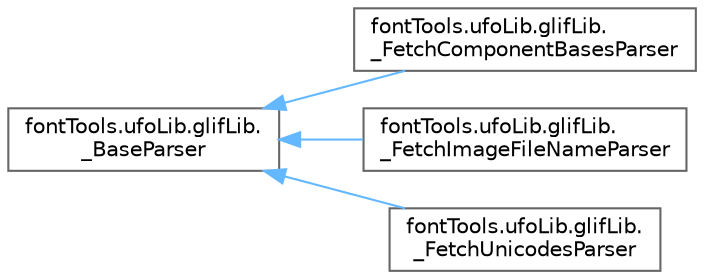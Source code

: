 digraph "Graphical Class Hierarchy"
{
 // LATEX_PDF_SIZE
  bgcolor="transparent";
  edge [fontname=Helvetica,fontsize=10,labelfontname=Helvetica,labelfontsize=10];
  node [fontname=Helvetica,fontsize=10,shape=box,height=0.2,width=0.4];
  rankdir="LR";
  Node0 [id="Node000000",label="fontTools.ufoLib.glifLib.\l_BaseParser",height=0.2,width=0.4,color="grey40", fillcolor="white", style="filled",URL="$d1/d12/classfontTools_1_1ufoLib_1_1glifLib_1_1__BaseParser.html",tooltip=" "];
  Node0 -> Node1 [id="edge3431_Node000000_Node000001",dir="back",color="steelblue1",style="solid",tooltip=" "];
  Node1 [id="Node000001",label="fontTools.ufoLib.glifLib.\l_FetchComponentBasesParser",height=0.2,width=0.4,color="grey40", fillcolor="white", style="filled",URL="$d0/de3/classfontTools_1_1ufoLib_1_1glifLib_1_1__FetchComponentBasesParser.html",tooltip=" "];
  Node0 -> Node2 [id="edge3432_Node000000_Node000002",dir="back",color="steelblue1",style="solid",tooltip=" "];
  Node2 [id="Node000002",label="fontTools.ufoLib.glifLib.\l_FetchImageFileNameParser",height=0.2,width=0.4,color="grey40", fillcolor="white", style="filled",URL="$d1/d12/classfontTools_1_1ufoLib_1_1glifLib_1_1__FetchImageFileNameParser.html",tooltip=" "];
  Node0 -> Node3 [id="edge3433_Node000000_Node000003",dir="back",color="steelblue1",style="solid",tooltip=" "];
  Node3 [id="Node000003",label="fontTools.ufoLib.glifLib.\l_FetchUnicodesParser",height=0.2,width=0.4,color="grey40", fillcolor="white", style="filled",URL="$df/dcf/classfontTools_1_1ufoLib_1_1glifLib_1_1__FetchUnicodesParser.html",tooltip=" "];
}

